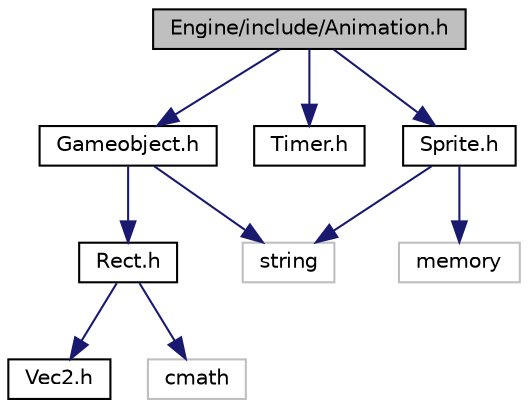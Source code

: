 digraph "Engine/include/Animation.h"
{
  edge [fontname="Helvetica",fontsize="10",labelfontname="Helvetica",labelfontsize="10"];
  node [fontname="Helvetica",fontsize="10",shape=record];
  Node1 [label="Engine/include/Animation.h",height=0.2,width=0.4,color="black", fillcolor="grey75", style="filled", fontcolor="black"];
  Node1 -> Node2 [color="midnightblue",fontsize="10",style="solid",fontname="Helvetica"];
  Node2 [label="Gameobject.h",height=0.2,width=0.4,color="black", fillcolor="white", style="filled",URL="$Gameobject_8h.html"];
  Node2 -> Node3 [color="midnightblue",fontsize="10",style="solid",fontname="Helvetica"];
  Node3 [label="Rect.h",height=0.2,width=0.4,color="black", fillcolor="white", style="filled",URL="$Rect_8h.html"];
  Node3 -> Node4 [color="midnightblue",fontsize="10",style="solid",fontname="Helvetica"];
  Node4 [label="Vec2.h",height=0.2,width=0.4,color="black", fillcolor="white", style="filled",URL="$Vec2_8h.html"];
  Node3 -> Node5 [color="midnightblue",fontsize="10",style="solid",fontname="Helvetica"];
  Node5 [label="cmath",height=0.2,width=0.4,color="grey75", fillcolor="white", style="filled"];
  Node2 -> Node6 [color="midnightblue",fontsize="10",style="solid",fontname="Helvetica"];
  Node6 [label="string",height=0.2,width=0.4,color="grey75", fillcolor="white", style="filled"];
  Node1 -> Node7 [color="midnightblue",fontsize="10",style="solid",fontname="Helvetica"];
  Node7 [label="Timer.h",height=0.2,width=0.4,color="black", fillcolor="white", style="filled",URL="$Timer_8h.html"];
  Node1 -> Node8 [color="midnightblue",fontsize="10",style="solid",fontname="Helvetica"];
  Node8 [label="Sprite.h",height=0.2,width=0.4,color="black", fillcolor="white", style="filled",URL="$Sprite_8h.html"];
  Node8 -> Node6 [color="midnightblue",fontsize="10",style="solid",fontname="Helvetica"];
  Node8 -> Node9 [color="midnightblue",fontsize="10",style="solid",fontname="Helvetica"];
  Node9 [label="memory",height=0.2,width=0.4,color="grey75", fillcolor="white", style="filled"];
}
